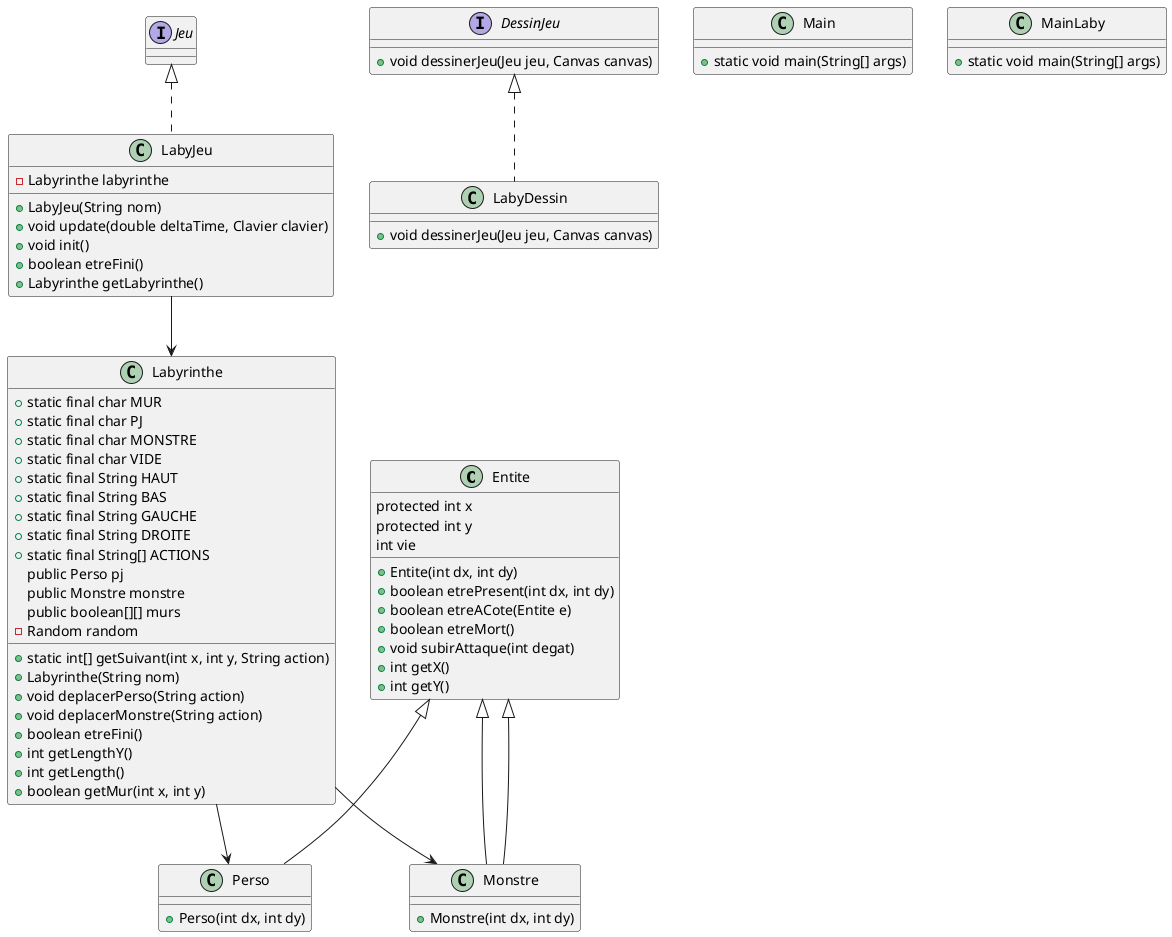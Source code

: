 @startuml

class Entite {
    protected int x
    protected int y
    int vie
    + Entite(int dx, int dy)
    + boolean etrePresent(int dx, int dy)
    + boolean etreACote(Entite e)
    + boolean etreMort()
    + void subirAttaque(int degat)
    + int getX()
    + int getY()
}

class LabyDessin implements DessinJeu {
    + void dessinerJeu(Jeu jeu, Canvas canvas)
}

class LabyJeu implements Jeu {
    - Labyrinthe labyrinthe
    + LabyJeu(String nom)
    + void update(double deltaTime, Clavier clavier)
    + void init()
    + boolean etreFini()
    + Labyrinthe getLabyrinthe()
}

class Main {
    + static void main(String[] args)
}

class Labyrinthe {
    + static final char MUR
    + static final char PJ
    + static final char MONSTRE
    + static final char VIDE
    + static final String HAUT
    + static final String BAS
    + static final String GAUCHE
    + static final String DROITE
    + static final String[] ACTIONS
    public Perso pj
    public Monstre monstre
    public boolean[][] murs
    - Random random
    + static int[] getSuivant(int x, int y, String action)
    + Labyrinthe(String nom)
    + void deplacerPerso(String action)
    + void deplacerMonstre(String action)
    + boolean etreFini()
    + int getLengthY()
    + int getLength()
    + boolean getMur(int x, int y)
}

class MainLaby {
    + static void main(String[] args)
}

class Monstre extends Entite {
    + Monstre(int dx, int dy)
}

class Perso {
    + Perso(int dx, int dy)
}

'class Clavier {
'    public boolean haut
'    public boolean bas
'    public boolean gauche
'    public boolean droite
'    + void appuyerTouche(KeyEvent event)
'    + void relacherTouche(KeyEvent event)
'}

interface DessinJeu {
    + void dessinerJeu(Jeu jeu, Canvas canvas)
}

'class FrameStats {
'    private long frameCount
'    private double meanFrameInterval
'    private final ReadOnlyStringWrapper text
'    + long getFrameCount()
'    + double getMeanFrameInterval()
'    + void addFrame(long frameDurationNanos)
'    + String getText()
'    + ReadOnlyStringProperty textProperty()
'    + String toString()
'}

'interface Jeu {
'    + void update(double secondes, Clavier clavier)
'    + void init()
'    + boolean etreFini()
'}

'class MoteurJeu {
'    private static double FPS
'    private static double dureeFPS
'    private static double WIDTH
'    private static double HEIGHT
'    private final FrameStats frameStats
'    private static Jeu jeu
'    private static DessinJeu dessin
'    Clavier controle
'    + static void launch(Jeu jeu, DessinJeu dessin)
'    + static void setFPS(int FPSSouhaitees)
'    + static void setTaille(double width, double height)
'    + void start(Stage primaryStage)
'    - void startAnimation(Canvas canvas)
'}

Entite <|-- Monstre
Entite <|- Perso
LabyJeu --> Labyrinthe
Labyrinthe --> Perso
Labyrinthe --> Monstre
'DessinJeu <|.. LabyDessin
'Jeu <|.. LabyJeu
'LabyJeu --> Clavier
'MoteurJeu --> FrameStats
'MoteurJeu --> Clavier
'MoteurJeu --> Jeu
'MoteurJeu --> DessinJeu

@enduml
